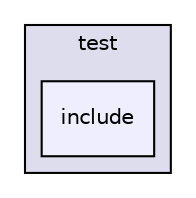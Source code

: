digraph "test/include" {
  compound=true
  node [ fontsize="10", fontname="Helvetica"];
  edge [ labelfontsize="10", labelfontname="Helvetica"];
  subgraph clusterdir_13e138d54eb8818da29c3992edef070a {
    graph [ bgcolor="#ddddee", pencolor="black", label="test" fontname="Helvetica", fontsize="10", URL="dir_13e138d54eb8818da29c3992edef070a.html"]
  dir_68def62d34bdcd9a1f109a12da3cfb88 [shape=box, label="include", style="filled", fillcolor="#eeeeff", pencolor="black", URL="dir_68def62d34bdcd9a1f109a12da3cfb88.html"];
  }
}
